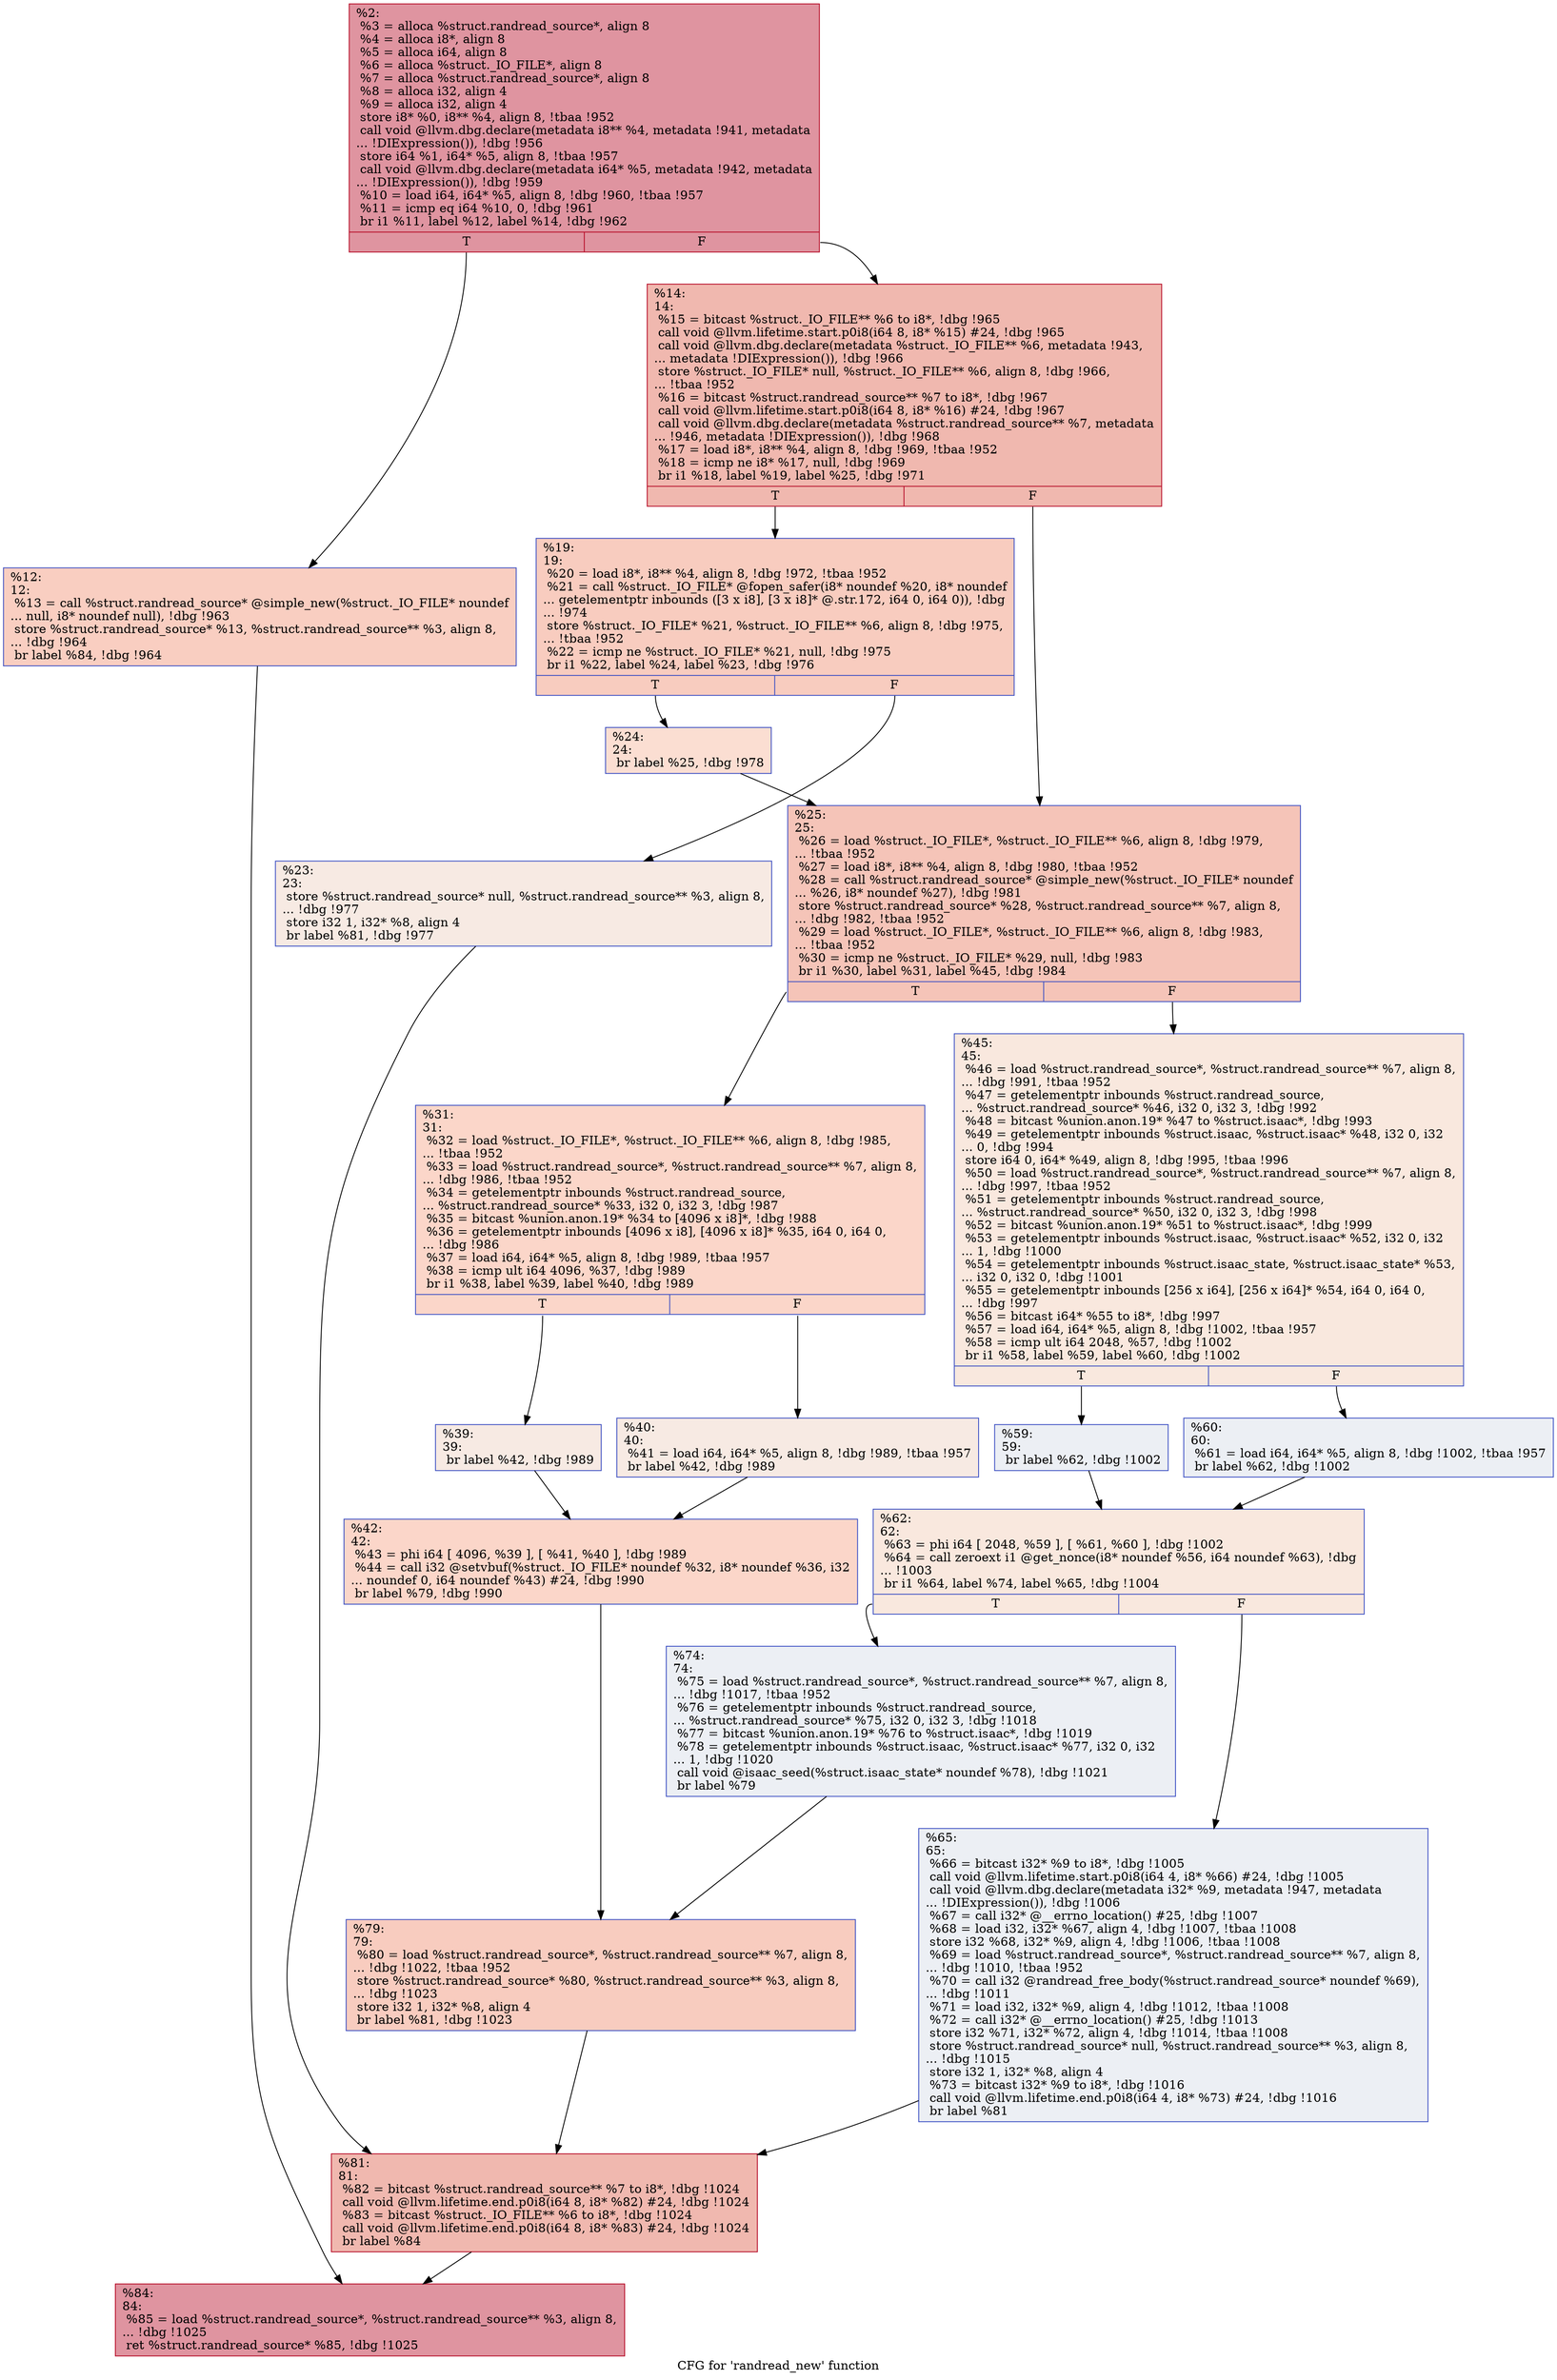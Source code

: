 digraph "CFG for 'randread_new' function" {
	label="CFG for 'randread_new' function";

	Node0x24d7ca0 [shape=record,color="#b70d28ff", style=filled, fillcolor="#b70d2870",label="{%2:\l  %3 = alloca %struct.randread_source*, align 8\l  %4 = alloca i8*, align 8\l  %5 = alloca i64, align 8\l  %6 = alloca %struct._IO_FILE*, align 8\l  %7 = alloca %struct.randread_source*, align 8\l  %8 = alloca i32, align 4\l  %9 = alloca i32, align 4\l  store i8* %0, i8** %4, align 8, !tbaa !952\l  call void @llvm.dbg.declare(metadata i8** %4, metadata !941, metadata\l... !DIExpression()), !dbg !956\l  store i64 %1, i64* %5, align 8, !tbaa !957\l  call void @llvm.dbg.declare(metadata i64* %5, metadata !942, metadata\l... !DIExpression()), !dbg !959\l  %10 = load i64, i64* %5, align 8, !dbg !960, !tbaa !957\l  %11 = icmp eq i64 %10, 0, !dbg !961\l  br i1 %11, label %12, label %14, !dbg !962\l|{<s0>T|<s1>F}}"];
	Node0x24d7ca0:s0 -> Node0x24d9710;
	Node0x24d7ca0:s1 -> Node0x24d9760;
	Node0x24d9710 [shape=record,color="#3d50c3ff", style=filled, fillcolor="#f2907270",label="{%12:\l12:                                               \l  %13 = call %struct.randread_source* @simple_new(%struct._IO_FILE* noundef\l... null, i8* noundef null), !dbg !963\l  store %struct.randread_source* %13, %struct.randread_source** %3, align 8,\l... !dbg !964\l  br label %84, !dbg !964\l}"];
	Node0x24d9710 -> Node0x24d9cb0;
	Node0x24d9760 [shape=record,color="#b70d28ff", style=filled, fillcolor="#dc5d4a70",label="{%14:\l14:                                               \l  %15 = bitcast %struct._IO_FILE** %6 to i8*, !dbg !965\l  call void @llvm.lifetime.start.p0i8(i64 8, i8* %15) #24, !dbg !965\l  call void @llvm.dbg.declare(metadata %struct._IO_FILE** %6, metadata !943,\l... metadata !DIExpression()), !dbg !966\l  store %struct._IO_FILE* null, %struct._IO_FILE** %6, align 8, !dbg !966,\l... !tbaa !952\l  %16 = bitcast %struct.randread_source** %7 to i8*, !dbg !967\l  call void @llvm.lifetime.start.p0i8(i64 8, i8* %16) #24, !dbg !967\l  call void @llvm.dbg.declare(metadata %struct.randread_source** %7, metadata\l... !946, metadata !DIExpression()), !dbg !968\l  %17 = load i8*, i8** %4, align 8, !dbg !969, !tbaa !952\l  %18 = icmp ne i8* %17, null, !dbg !969\l  br i1 %18, label %19, label %25, !dbg !971\l|{<s0>T|<s1>F}}"];
	Node0x24d9760:s0 -> Node0x24d97b0;
	Node0x24d9760:s1 -> Node0x24d98a0;
	Node0x24d97b0 [shape=record,color="#3d50c3ff", style=filled, fillcolor="#f08b6e70",label="{%19:\l19:                                               \l  %20 = load i8*, i8** %4, align 8, !dbg !972, !tbaa !952\l  %21 = call %struct._IO_FILE* @fopen_safer(i8* noundef %20, i8* noundef\l... getelementptr inbounds ([3 x i8], [3 x i8]* @.str.172, i64 0, i64 0)), !dbg\l... !974\l  store %struct._IO_FILE* %21, %struct._IO_FILE** %6, align 8, !dbg !975,\l... !tbaa !952\l  %22 = icmp ne %struct._IO_FILE* %21, null, !dbg !975\l  br i1 %22, label %24, label %23, !dbg !976\l|{<s0>T|<s1>F}}"];
	Node0x24d97b0:s0 -> Node0x24d9850;
	Node0x24d97b0:s1 -> Node0x24d9800;
	Node0x24d9800 [shape=record,color="#3d50c3ff", style=filled, fillcolor="#eed0c070",label="{%23:\l23:                                               \l  store %struct.randread_source* null, %struct.randread_source** %3, align 8,\l... !dbg !977\l  store i32 1, i32* %8, align 4\l  br label %81, !dbg !977\l}"];
	Node0x24d9800 -> Node0x24d9c60;
	Node0x24d9850 [shape=record,color="#3d50c3ff", style=filled, fillcolor="#f7b59970",label="{%24:\l24:                                               \l  br label %25, !dbg !978\l}"];
	Node0x24d9850 -> Node0x24d98a0;
	Node0x24d98a0 [shape=record,color="#3d50c3ff", style=filled, fillcolor="#e97a5f70",label="{%25:\l25:                                               \l  %26 = load %struct._IO_FILE*, %struct._IO_FILE** %6, align 8, !dbg !979,\l... !tbaa !952\l  %27 = load i8*, i8** %4, align 8, !dbg !980, !tbaa !952\l  %28 = call %struct.randread_source* @simple_new(%struct._IO_FILE* noundef\l... %26, i8* noundef %27), !dbg !981\l  store %struct.randread_source* %28, %struct.randread_source** %7, align 8,\l... !dbg !982, !tbaa !952\l  %29 = load %struct._IO_FILE*, %struct._IO_FILE** %6, align 8, !dbg !983,\l... !tbaa !952\l  %30 = icmp ne %struct._IO_FILE* %29, null, !dbg !983\l  br i1 %30, label %31, label %45, !dbg !984\l|{<s0>T|<s1>F}}"];
	Node0x24d98a0:s0 -> Node0x24d98f0;
	Node0x24d98a0:s1 -> Node0x24d9a30;
	Node0x24d98f0 [shape=record,color="#3d50c3ff", style=filled, fillcolor="#f6a38570",label="{%31:\l31:                                               \l  %32 = load %struct._IO_FILE*, %struct._IO_FILE** %6, align 8, !dbg !985,\l... !tbaa !952\l  %33 = load %struct.randread_source*, %struct.randread_source** %7, align 8,\l... !dbg !986, !tbaa !952\l  %34 = getelementptr inbounds %struct.randread_source,\l... %struct.randread_source* %33, i32 0, i32 3, !dbg !987\l  %35 = bitcast %union.anon.19* %34 to [4096 x i8]*, !dbg !988\l  %36 = getelementptr inbounds [4096 x i8], [4096 x i8]* %35, i64 0, i64 0,\l... !dbg !986\l  %37 = load i64, i64* %5, align 8, !dbg !989, !tbaa !957\l  %38 = icmp ult i64 4096, %37, !dbg !989\l  br i1 %38, label %39, label %40, !dbg !989\l|{<s0>T|<s1>F}}"];
	Node0x24d98f0:s0 -> Node0x24d9940;
	Node0x24d98f0:s1 -> Node0x24d9990;
	Node0x24d9940 [shape=record,color="#3d50c3ff", style=filled, fillcolor="#eed0c070",label="{%39:\l39:                                               \l  br label %42, !dbg !989\l}"];
	Node0x24d9940 -> Node0x24d99e0;
	Node0x24d9990 [shape=record,color="#3d50c3ff", style=filled, fillcolor="#eed0c070",label="{%40:\l40:                                               \l  %41 = load i64, i64* %5, align 8, !dbg !989, !tbaa !957\l  br label %42, !dbg !989\l}"];
	Node0x24d9990 -> Node0x24d99e0;
	Node0x24d99e0 [shape=record,color="#3d50c3ff", style=filled, fillcolor="#f6a38570",label="{%42:\l42:                                               \l  %43 = phi i64 [ 4096, %39 ], [ %41, %40 ], !dbg !989\l  %44 = call i32 @setvbuf(%struct._IO_FILE* noundef %32, i8* noundef %36, i32\l... noundef 0, i64 noundef %43) #24, !dbg !990\l  br label %79, !dbg !990\l}"];
	Node0x24d99e0 -> Node0x24d9c10;
	Node0x24d9a30 [shape=record,color="#3d50c3ff", style=filled, fillcolor="#f2cab570",label="{%45:\l45:                                               \l  %46 = load %struct.randread_source*, %struct.randread_source** %7, align 8,\l... !dbg !991, !tbaa !952\l  %47 = getelementptr inbounds %struct.randread_source,\l... %struct.randread_source* %46, i32 0, i32 3, !dbg !992\l  %48 = bitcast %union.anon.19* %47 to %struct.isaac*, !dbg !993\l  %49 = getelementptr inbounds %struct.isaac, %struct.isaac* %48, i32 0, i32\l... 0, !dbg !994\l  store i64 0, i64* %49, align 8, !dbg !995, !tbaa !996\l  %50 = load %struct.randread_source*, %struct.randread_source** %7, align 8,\l... !dbg !997, !tbaa !952\l  %51 = getelementptr inbounds %struct.randread_source,\l... %struct.randread_source* %50, i32 0, i32 3, !dbg !998\l  %52 = bitcast %union.anon.19* %51 to %struct.isaac*, !dbg !999\l  %53 = getelementptr inbounds %struct.isaac, %struct.isaac* %52, i32 0, i32\l... 1, !dbg !1000\l  %54 = getelementptr inbounds %struct.isaac_state, %struct.isaac_state* %53,\l... i32 0, i32 0, !dbg !1001\l  %55 = getelementptr inbounds [256 x i64], [256 x i64]* %54, i64 0, i64 0,\l... !dbg !997\l  %56 = bitcast i64* %55 to i8*, !dbg !997\l  %57 = load i64, i64* %5, align 8, !dbg !1002, !tbaa !957\l  %58 = icmp ult i64 2048, %57, !dbg !1002\l  br i1 %58, label %59, label %60, !dbg !1002\l|{<s0>T|<s1>F}}"];
	Node0x24d9a30:s0 -> Node0x24d9a80;
	Node0x24d9a30:s1 -> Node0x24d9ad0;
	Node0x24d9a80 [shape=record,color="#3d50c3ff", style=filled, fillcolor="#d4dbe670",label="{%59:\l59:                                               \l  br label %62, !dbg !1002\l}"];
	Node0x24d9a80 -> Node0x24d9b20;
	Node0x24d9ad0 [shape=record,color="#3d50c3ff", style=filled, fillcolor="#d4dbe670",label="{%60:\l60:                                               \l  %61 = load i64, i64* %5, align 8, !dbg !1002, !tbaa !957\l  br label %62, !dbg !1002\l}"];
	Node0x24d9ad0 -> Node0x24d9b20;
	Node0x24d9b20 [shape=record,color="#3d50c3ff", style=filled, fillcolor="#f2cab570",label="{%62:\l62:                                               \l  %63 = phi i64 [ 2048, %59 ], [ %61, %60 ], !dbg !1002\l  %64 = call zeroext i1 @get_nonce(i8* noundef %56, i64 noundef %63), !dbg\l... !1003\l  br i1 %64, label %74, label %65, !dbg !1004\l|{<s0>T|<s1>F}}"];
	Node0x24d9b20:s0 -> Node0x24d9bc0;
	Node0x24d9b20:s1 -> Node0x24d9b70;
	Node0x24d9b70 [shape=record,color="#3d50c3ff", style=filled, fillcolor="#d4dbe670",label="{%65:\l65:                                               \l  %66 = bitcast i32* %9 to i8*, !dbg !1005\l  call void @llvm.lifetime.start.p0i8(i64 4, i8* %66) #24, !dbg !1005\l  call void @llvm.dbg.declare(metadata i32* %9, metadata !947, metadata\l... !DIExpression()), !dbg !1006\l  %67 = call i32* @__errno_location() #25, !dbg !1007\l  %68 = load i32, i32* %67, align 4, !dbg !1007, !tbaa !1008\l  store i32 %68, i32* %9, align 4, !dbg !1006, !tbaa !1008\l  %69 = load %struct.randread_source*, %struct.randread_source** %7, align 8,\l... !dbg !1010, !tbaa !952\l  %70 = call i32 @randread_free_body(%struct.randread_source* noundef %69),\l... !dbg !1011\l  %71 = load i32, i32* %9, align 4, !dbg !1012, !tbaa !1008\l  %72 = call i32* @__errno_location() #25, !dbg !1013\l  store i32 %71, i32* %72, align 4, !dbg !1014, !tbaa !1008\l  store %struct.randread_source* null, %struct.randread_source** %3, align 8,\l... !dbg !1015\l  store i32 1, i32* %8, align 4\l  %73 = bitcast i32* %9 to i8*, !dbg !1016\l  call void @llvm.lifetime.end.p0i8(i64 4, i8* %73) #24, !dbg !1016\l  br label %81\l}"];
	Node0x24d9b70 -> Node0x24d9c60;
	Node0x24d9bc0 [shape=record,color="#3d50c3ff", style=filled, fillcolor="#d4dbe670",label="{%74:\l74:                                               \l  %75 = load %struct.randread_source*, %struct.randread_source** %7, align 8,\l... !dbg !1017, !tbaa !952\l  %76 = getelementptr inbounds %struct.randread_source,\l... %struct.randread_source* %75, i32 0, i32 3, !dbg !1018\l  %77 = bitcast %union.anon.19* %76 to %struct.isaac*, !dbg !1019\l  %78 = getelementptr inbounds %struct.isaac, %struct.isaac* %77, i32 0, i32\l... 1, !dbg !1020\l  call void @isaac_seed(%struct.isaac_state* noundef %78), !dbg !1021\l  br label %79\l}"];
	Node0x24d9bc0 -> Node0x24d9c10;
	Node0x24d9c10 [shape=record,color="#3d50c3ff", style=filled, fillcolor="#f08b6e70",label="{%79:\l79:                                               \l  %80 = load %struct.randread_source*, %struct.randread_source** %7, align 8,\l... !dbg !1022, !tbaa !952\l  store %struct.randread_source* %80, %struct.randread_source** %3, align 8,\l... !dbg !1023\l  store i32 1, i32* %8, align 4\l  br label %81, !dbg !1023\l}"];
	Node0x24d9c10 -> Node0x24d9c60;
	Node0x24d9c60 [shape=record,color="#b70d28ff", style=filled, fillcolor="#dc5d4a70",label="{%81:\l81:                                               \l  %82 = bitcast %struct.randread_source** %7 to i8*, !dbg !1024\l  call void @llvm.lifetime.end.p0i8(i64 8, i8* %82) #24, !dbg !1024\l  %83 = bitcast %struct._IO_FILE** %6 to i8*, !dbg !1024\l  call void @llvm.lifetime.end.p0i8(i64 8, i8* %83) #24, !dbg !1024\l  br label %84\l}"];
	Node0x24d9c60 -> Node0x24d9cb0;
	Node0x24d9cb0 [shape=record,color="#b70d28ff", style=filled, fillcolor="#b70d2870",label="{%84:\l84:                                               \l  %85 = load %struct.randread_source*, %struct.randread_source** %3, align 8,\l... !dbg !1025\l  ret %struct.randread_source* %85, !dbg !1025\l}"];
}
